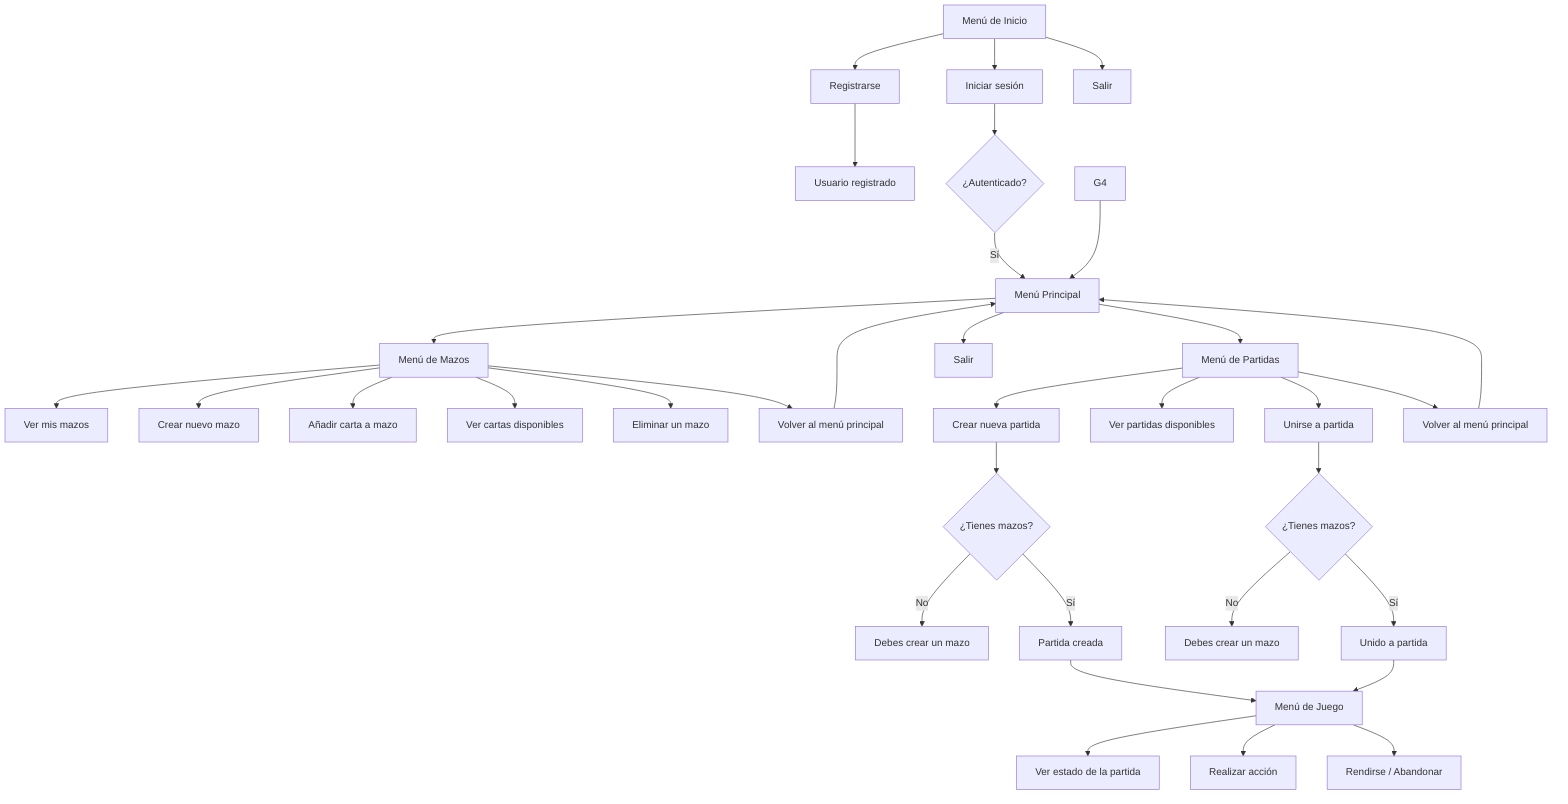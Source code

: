 flowchart TD
    %% Inicio
    START[Menú de Inicio] --> LOGIN[Iniciar sesión]
    START --> REGISTER[Registrarse]
    START --> EXIT[Salir]
    REGISTER --> REG_DONE[Usuario registrado]

    %% Inicio de sesión
    LOGIN --> AUTH_CHECK{¿Autenticado?}
    AUTH_CHECK -- Sí --> MAIN_MENU[Menú Principal]

    %% Menú Principal
    MAIN_MENU --> MAZOS[Menú de Mazos]
    MAIN_MENU --> PARTIDAS[Menú de Partidas]
    MAIN_MENU --> LOGOUT[Salir]

    %% Menú Mazos
    MAZOS --> M1[Ver mis mazos]
    MAZOS --> M2[Crear nuevo mazo]
    MAZOS --> M3[Añadir carta a mazo]
    MAZOS --> M4[Ver cartas disponibles]
    MAZOS --> M5[Eliminar un mazo]
    MAZOS --> M6[Volver al menú principal]
    M6 --> MAIN_MENU

    %% Menú Partidas
    PARTIDAS --> P1[Crear nueva partida]
    PARTIDAS --> P2[Ver partidas disponibles]
    PARTIDAS --> P3[Unirse a partida]
    PARTIDAS --> P4[Volver al menú principal]
    P4 --> MAIN_MENU

    %% Crear Partida
    P1 --> DECK_CHECK1{¿Tienes mazos?}
    DECK_CHECK1 -- No --> NEED_DECK1[Debes crear un mazo]
    DECK_CHECK1 -- Sí --> MATCH_CREATED[Partida creada]
    MATCH_CREATED --> GAME[Menú de Juego]

    %% Unirse a Partida
    P3 --> DECK_CHECK2{¿Tienes mazos?}
    DECK_CHECK2 -- No --> NEED_DECK2[Debes crear un mazo]
    DECK_CHECK2 -- Sí --> JOINED_MATCH[Unido a partida]
    JOINED_MATCH --> GAME

    %% Menú de Juego
    GAME --> G1[Ver estado de la partida]
    GAME --> G2[Realizar acción]
    GAME --> G3[Rendirse / Abandonar]
    G4 --> MAIN_MENU